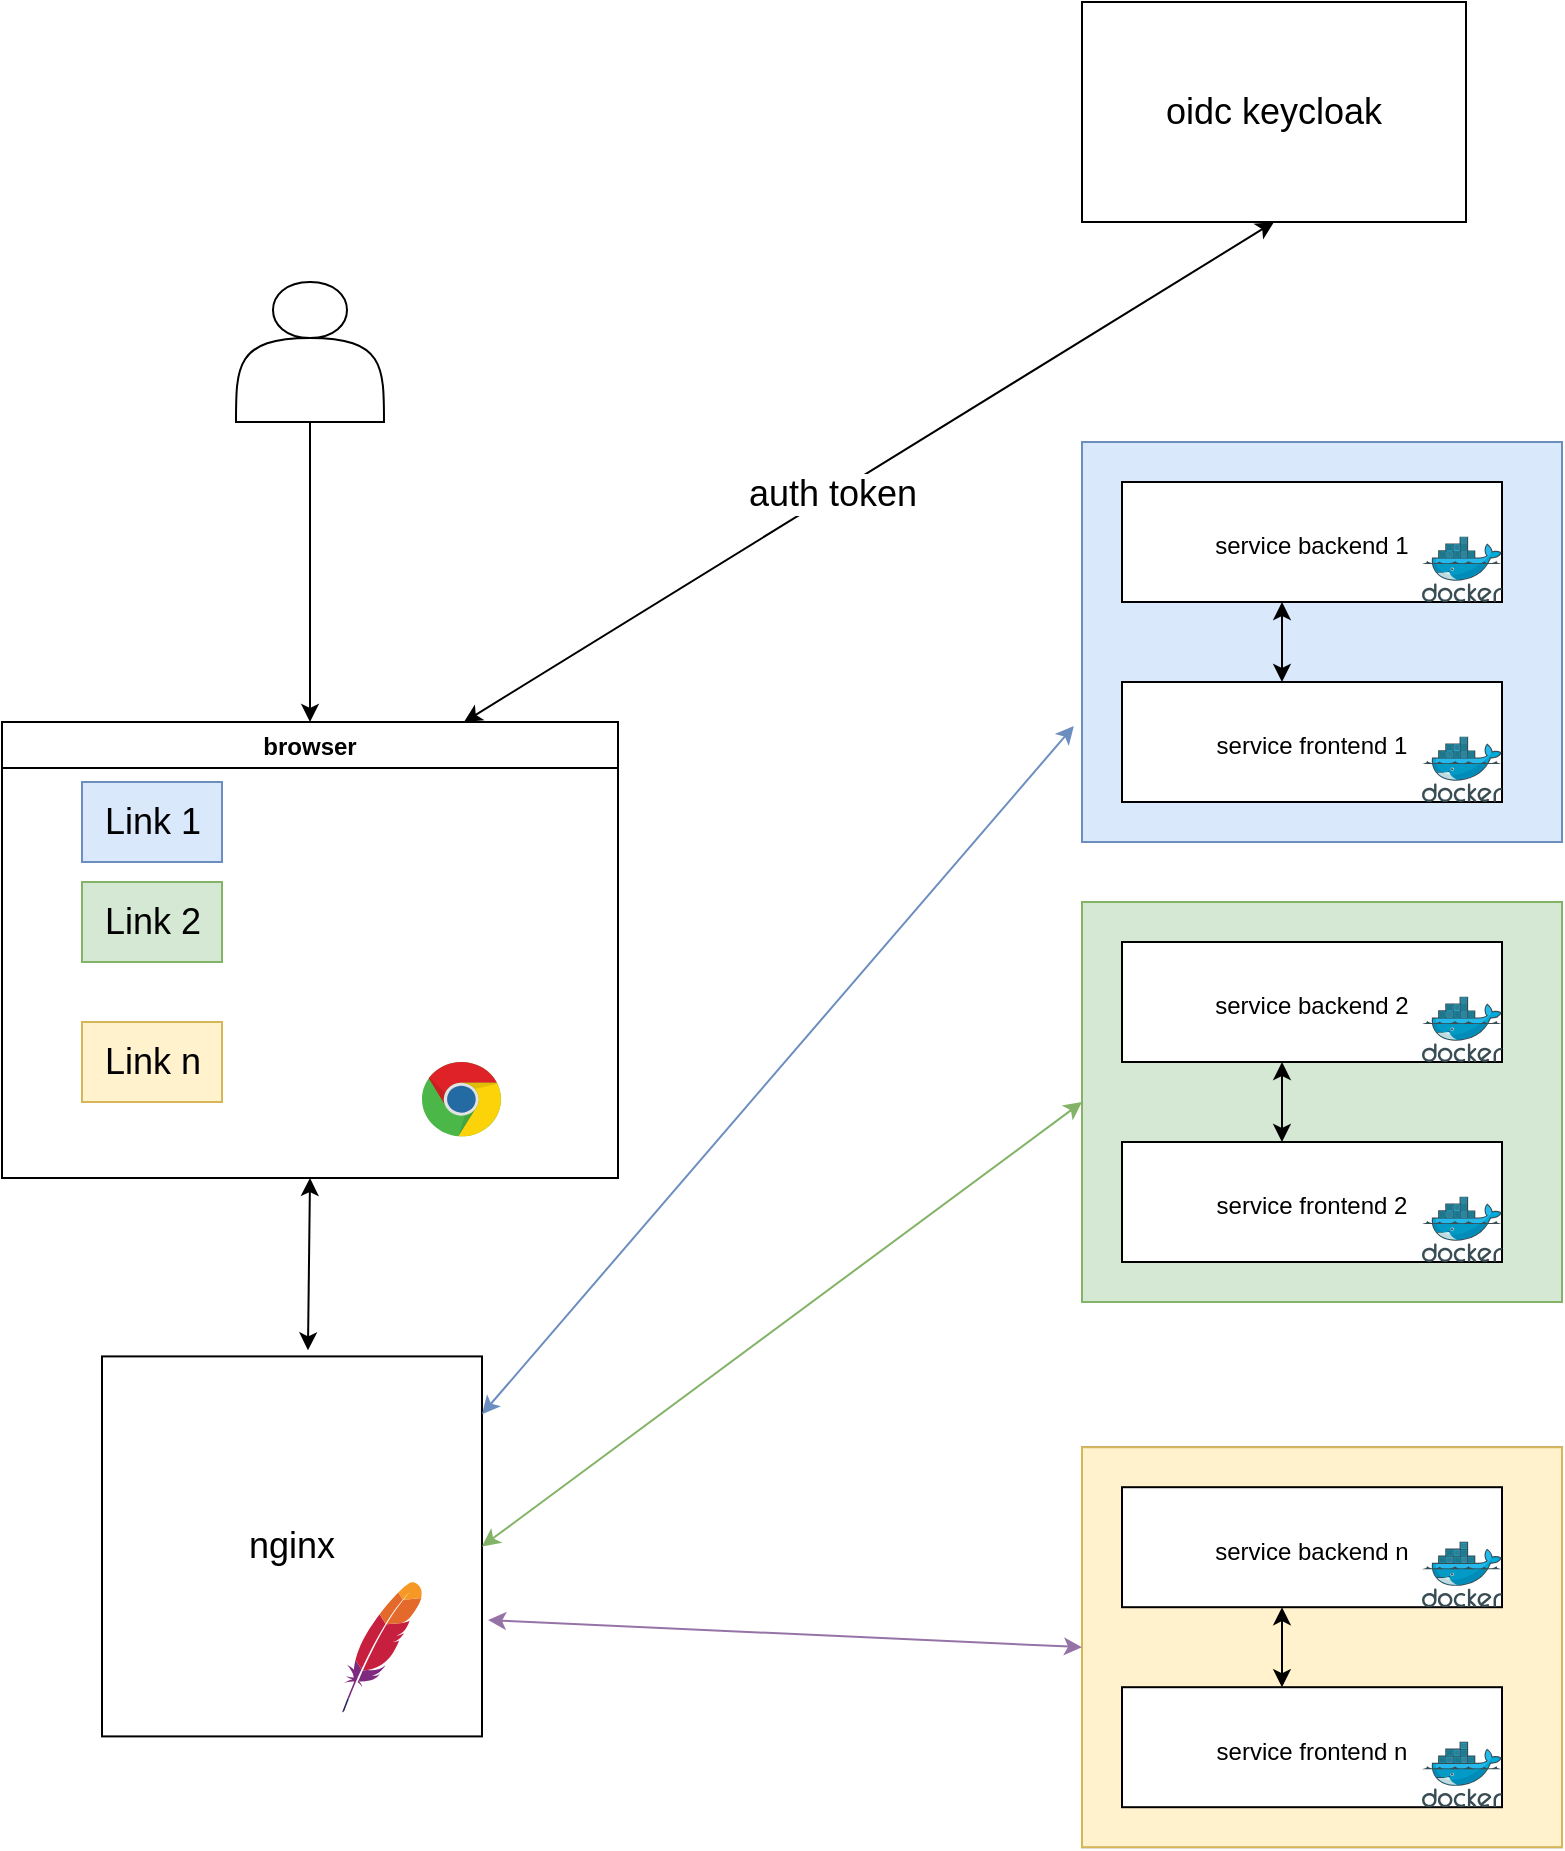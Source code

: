 <mxfile version="20.4.1" type="github">
  <diagram id="C5RBs43oDa-KdzZeNtuy" name="Page-1">
    <mxGraphModel dx="1673" dy="2036" grid="1" gridSize="10" guides="1" tooltips="1" connect="1" arrows="1" fold="1" page="1" pageScale="1" pageWidth="827" pageHeight="1169" math="0" shadow="0">
      <root>
        <mxCell id="WIyWlLk6GJQsqaUBKTNV-0" />
        <mxCell id="WIyWlLk6GJQsqaUBKTNV-1" parent="WIyWlLk6GJQsqaUBKTNV-0" />
        <mxCell id="pcxurhYp8n2T72dtPAna-2" value="browser" style="swimlane;" vertex="1" parent="WIyWlLk6GJQsqaUBKTNV-1">
          <mxGeometry x="20" y="110" width="308" height="228" as="geometry">
            <mxRectangle x="100" y="110" width="350" height="230" as="alternateBounds" />
          </mxGeometry>
        </mxCell>
        <mxCell id="pcxurhYp8n2T72dtPAna-10" value="&lt;font style=&quot;font-size: 18px;&quot;&gt;Link 2&lt;/font&gt;" style="text;html=1;align=center;verticalAlign=middle;resizable=0;points=[];autosize=1;strokeColor=#82b366;fillColor=#d5e8d4;" vertex="1" parent="pcxurhYp8n2T72dtPAna-2">
          <mxGeometry x="40" y="80" width="70" height="40" as="geometry" />
        </mxCell>
        <mxCell id="pcxurhYp8n2T72dtPAna-11" value="&lt;font style=&quot;font-size: 18px;&quot;&gt;Link n&lt;/font&gt;" style="text;html=1;align=center;verticalAlign=middle;resizable=0;points=[];autosize=1;strokeColor=#d6b656;fillColor=#fff2cc;" vertex="1" parent="pcxurhYp8n2T72dtPAna-2">
          <mxGeometry x="40" y="150" width="70" height="40" as="geometry" />
        </mxCell>
        <mxCell id="pcxurhYp8n2T72dtPAna-9" value="&lt;font style=&quot;font-size: 18px;&quot;&gt;Link 1&lt;/font&gt;" style="text;html=1;align=center;verticalAlign=middle;resizable=0;points=[];autosize=1;strokeColor=#6c8ebf;fillColor=#dae8fc;" vertex="1" parent="pcxurhYp8n2T72dtPAna-2">
          <mxGeometry x="40" y="30" width="70" height="40" as="geometry" />
        </mxCell>
        <mxCell id="pcxurhYp8n2T72dtPAna-18" value="" style="dashed=0;outlineConnect=0;html=1;align=center;labelPosition=center;verticalLabelPosition=bottom;verticalAlign=top;shape=mxgraph.weblogos.chrome;fontSize=18;" vertex="1" parent="pcxurhYp8n2T72dtPAna-2">
          <mxGeometry x="210" y="170" width="40" height="38" as="geometry" />
        </mxCell>
        <mxCell id="pcxurhYp8n2T72dtPAna-19" value="" style="shape=image;html=1;verticalAlign=top;verticalLabelPosition=bottom;labelBackgroundColor=#ffffff;imageAspect=0;aspect=fixed;image=https://cdn4.iconfinder.com/data/icons/essential-app-1/16/dot-more-menu-hide-128.png;fontSize=18;" vertex="1" parent="pcxurhYp8n2T72dtPAna-2">
          <mxGeometry x="55" y="120" width="40" height="40" as="geometry" />
        </mxCell>
        <mxCell id="pcxurhYp8n2T72dtPAna-20" value="" style="shape=image;html=1;verticalAlign=top;verticalLabelPosition=bottom;labelBackgroundColor=#ffffff;imageAspect=0;aspect=fixed;image=https://cdn2.iconfinder.com/data/icons/social-media-and-payment/64/-43-128.png;fontSize=18;" vertex="1" parent="pcxurhYp8n2T72dtPAna-2">
          <mxGeometry x="260" y="170" width="38" height="38" as="geometry" />
        </mxCell>
        <mxCell id="pcxurhYp8n2T72dtPAna-3" value="" style="shape=actor;whiteSpace=wrap;html=1;" vertex="1" parent="WIyWlLk6GJQsqaUBKTNV-1">
          <mxGeometry x="137" y="-110" width="74" height="70" as="geometry" />
        </mxCell>
        <mxCell id="pcxurhYp8n2T72dtPAna-8" value="" style="edgeStyle=segmentEdgeStyle;endArrow=classic;html=1;rounded=0;exitX=0.5;exitY=1;exitDx=0;exitDy=0;entryX=0.5;entryY=0;entryDx=0;entryDy=0;" edge="1" parent="WIyWlLk6GJQsqaUBKTNV-1" source="pcxurhYp8n2T72dtPAna-3" target="pcxurhYp8n2T72dtPAna-2">
          <mxGeometry width="50" height="50" relative="1" as="geometry">
            <mxPoint x="140" y="190" as="sourcePoint" />
            <mxPoint x="84" y="70" as="targetPoint" />
          </mxGeometry>
        </mxCell>
        <mxCell id="pcxurhYp8n2T72dtPAna-15" value="nginx" style="whiteSpace=wrap;html=1;aspect=fixed;fontSize=18;" vertex="1" parent="WIyWlLk6GJQsqaUBKTNV-1">
          <mxGeometry x="70" y="427.2" width="190" height="190" as="geometry" />
        </mxCell>
        <mxCell id="pcxurhYp8n2T72dtPAna-16" value="" style="dashed=0;outlineConnect=0;html=1;align=center;labelPosition=center;verticalLabelPosition=bottom;verticalAlign=top;shape=mxgraph.weblogos.apache;fontSize=18;" vertex="1" parent="WIyWlLk6GJQsqaUBKTNV-1">
          <mxGeometry x="190" y="540" width="40" height="65.2" as="geometry" />
        </mxCell>
        <mxCell id="pcxurhYp8n2T72dtPAna-22" value="" style="endArrow=classic;startArrow=classic;html=1;rounded=0;fontSize=18;exitX=0.542;exitY=-0.016;exitDx=0;exitDy=0;exitPerimeter=0;entryX=0.5;entryY=1;entryDx=0;entryDy=0;" edge="1" parent="WIyWlLk6GJQsqaUBKTNV-1" source="pcxurhYp8n2T72dtPAna-15" target="pcxurhYp8n2T72dtPAna-2">
          <mxGeometry width="50" height="50" relative="1" as="geometry">
            <mxPoint x="390" y="430" as="sourcePoint" />
            <mxPoint x="170" y="350" as="targetPoint" />
          </mxGeometry>
        </mxCell>
        <mxCell id="pcxurhYp8n2T72dtPAna-72" value="" style="shape=image;html=1;verticalAlign=top;verticalLabelPosition=bottom;labelBackgroundColor=#ffffff;imageAspect=0;aspect=fixed;image=https://cdn4.iconfinder.com/data/icons/essential-app-1/16/dot-more-menu-hide-128.png;fontSize=18;" vertex="1" parent="WIyWlLk6GJQsqaUBKTNV-1">
          <mxGeometry x="660" y="410" width="40" height="40" as="geometry" />
        </mxCell>
        <mxCell id="pcxurhYp8n2T72dtPAna-74" value="" style="group;fillColor=#d5e8d4;strokeColor=#82b366;" vertex="1" connectable="0" parent="WIyWlLk6GJQsqaUBKTNV-1">
          <mxGeometry x="560" y="200" width="240" height="200" as="geometry" />
        </mxCell>
        <mxCell id="pcxurhYp8n2T72dtPAna-75" value="" style="rounded=0;whiteSpace=wrap;html=1;fontSize=12;fillColor=#d5e8d4;strokeColor=#82b366;" vertex="1" parent="pcxurhYp8n2T72dtPAna-74">
          <mxGeometry width="240" height="200" as="geometry" />
        </mxCell>
        <mxCell id="pcxurhYp8n2T72dtPAna-76" value="" style="group" vertex="1" connectable="0" parent="pcxurhYp8n2T72dtPAna-74">
          <mxGeometry x="20" y="20" width="190" height="60" as="geometry" />
        </mxCell>
        <mxCell id="pcxurhYp8n2T72dtPAna-77" value="&lt;font style=&quot;font-size: 12px;&quot;&gt;service backend 2&lt;/font&gt;" style="rounded=0;whiteSpace=wrap;html=1;fontSize=18;" vertex="1" parent="pcxurhYp8n2T72dtPAna-76">
          <mxGeometry width="190" height="60" as="geometry" />
        </mxCell>
        <mxCell id="pcxurhYp8n2T72dtPAna-78" value="" style="sketch=0;aspect=fixed;html=1;points=[];align=center;image;fontSize=12;image=img/lib/mscae/Docker.svg;" vertex="1" parent="pcxurhYp8n2T72dtPAna-76">
          <mxGeometry x="150" y="27.2" width="40" height="32.8" as="geometry" />
        </mxCell>
        <mxCell id="pcxurhYp8n2T72dtPAna-79" value="" style="endArrow=classic;startArrow=classic;html=1;rounded=0;fontSize=12;exitX=0.421;exitY=0;exitDx=0;exitDy=0;exitPerimeter=0;" edge="1" parent="pcxurhYp8n2T72dtPAna-76" source="pcxurhYp8n2T72dtPAna-81">
          <mxGeometry width="50" height="50" relative="1" as="geometry">
            <mxPoint x="30" y="110" as="sourcePoint" />
            <mxPoint x="80" y="60" as="targetPoint" />
          </mxGeometry>
        </mxCell>
        <mxCell id="pcxurhYp8n2T72dtPAna-80" value="" style="group" vertex="1" connectable="0" parent="pcxurhYp8n2T72dtPAna-74">
          <mxGeometry x="20" y="120" width="190" height="60" as="geometry" />
        </mxCell>
        <mxCell id="pcxurhYp8n2T72dtPAna-81" value="&lt;font style=&quot;font-size: 12px;&quot;&gt;service frontend 2&lt;/font&gt;" style="rounded=0;whiteSpace=wrap;html=1;fontSize=18;" vertex="1" parent="pcxurhYp8n2T72dtPAna-80">
          <mxGeometry width="190" height="60" as="geometry" />
        </mxCell>
        <mxCell id="pcxurhYp8n2T72dtPAna-82" value="" style="sketch=0;aspect=fixed;html=1;points=[];align=center;image;fontSize=12;image=img/lib/mscae/Docker.svg;" vertex="1" parent="pcxurhYp8n2T72dtPAna-80">
          <mxGeometry x="150" y="27.2" width="40" height="32.8" as="geometry" />
        </mxCell>
        <mxCell id="pcxurhYp8n2T72dtPAna-83" value="" style="group;fillColor=#e1d5e7;strokeColor=#9673a6;" vertex="1" connectable="0" parent="WIyWlLk6GJQsqaUBKTNV-1">
          <mxGeometry x="560" y="472.6" width="240" height="200" as="geometry" />
        </mxCell>
        <mxCell id="pcxurhYp8n2T72dtPAna-84" value="" style="rounded=0;whiteSpace=wrap;html=1;fontSize=12;fillColor=#fff2cc;strokeColor=#d6b656;" vertex="1" parent="pcxurhYp8n2T72dtPAna-83">
          <mxGeometry width="240" height="200" as="geometry" />
        </mxCell>
        <mxCell id="pcxurhYp8n2T72dtPAna-85" value="" style="group" vertex="1" connectable="0" parent="pcxurhYp8n2T72dtPAna-83">
          <mxGeometry x="20" y="20" width="190" height="60" as="geometry" />
        </mxCell>
        <mxCell id="pcxurhYp8n2T72dtPAna-86" value="&lt;font style=&quot;font-size: 12px;&quot;&gt;service backend n&lt;/font&gt;" style="rounded=0;whiteSpace=wrap;html=1;fontSize=18;" vertex="1" parent="pcxurhYp8n2T72dtPAna-85">
          <mxGeometry width="190" height="60" as="geometry" />
        </mxCell>
        <mxCell id="pcxurhYp8n2T72dtPAna-87" value="" style="sketch=0;aspect=fixed;html=1;points=[];align=center;image;fontSize=12;image=img/lib/mscae/Docker.svg;" vertex="1" parent="pcxurhYp8n2T72dtPAna-85">
          <mxGeometry x="150" y="27.2" width="40" height="32.8" as="geometry" />
        </mxCell>
        <mxCell id="pcxurhYp8n2T72dtPAna-88" value="" style="endArrow=classic;startArrow=classic;html=1;rounded=0;fontSize=12;exitX=0.421;exitY=0;exitDx=0;exitDy=0;exitPerimeter=0;" edge="1" parent="pcxurhYp8n2T72dtPAna-85" source="pcxurhYp8n2T72dtPAna-90">
          <mxGeometry width="50" height="50" relative="1" as="geometry">
            <mxPoint x="30" y="110" as="sourcePoint" />
            <mxPoint x="80" y="60" as="targetPoint" />
          </mxGeometry>
        </mxCell>
        <mxCell id="pcxurhYp8n2T72dtPAna-89" value="" style="group" vertex="1" connectable="0" parent="pcxurhYp8n2T72dtPAna-83">
          <mxGeometry x="20" y="120" width="190" height="60" as="geometry" />
        </mxCell>
        <mxCell id="pcxurhYp8n2T72dtPAna-90" value="&lt;font style=&quot;font-size: 12px;&quot;&gt;service frontend n&lt;/font&gt;" style="rounded=0;whiteSpace=wrap;html=1;fontSize=18;" vertex="1" parent="pcxurhYp8n2T72dtPAna-89">
          <mxGeometry width="190" height="60" as="geometry" />
        </mxCell>
        <mxCell id="pcxurhYp8n2T72dtPAna-91" value="" style="sketch=0;aspect=fixed;html=1;points=[];align=center;image;fontSize=12;image=img/lib/mscae/Docker.svg;" vertex="1" parent="pcxurhYp8n2T72dtPAna-89">
          <mxGeometry x="150" y="27.2" width="40" height="32.8" as="geometry" />
        </mxCell>
        <mxCell id="pcxurhYp8n2T72dtPAna-92" value="" style="group;fillColor=#dae8fc;strokeColor=#6c8ebf;" vertex="1" connectable="0" parent="WIyWlLk6GJQsqaUBKTNV-1">
          <mxGeometry x="560" y="-30" width="240" height="200" as="geometry" />
        </mxCell>
        <mxCell id="pcxurhYp8n2T72dtPAna-93" value="" style="rounded=0;whiteSpace=wrap;html=1;fontSize=12;fillColor=#dae8fc;strokeColor=#6c8ebf;" vertex="1" parent="pcxurhYp8n2T72dtPAna-92">
          <mxGeometry width="240" height="200" as="geometry" />
        </mxCell>
        <mxCell id="pcxurhYp8n2T72dtPAna-94" value="" style="group" vertex="1" connectable="0" parent="pcxurhYp8n2T72dtPAna-92">
          <mxGeometry x="20" y="20" width="190" height="60" as="geometry" />
        </mxCell>
        <mxCell id="pcxurhYp8n2T72dtPAna-95" value="&lt;font style=&quot;font-size: 12px;&quot;&gt;service backend 1&lt;/font&gt;" style="rounded=0;whiteSpace=wrap;html=1;fontSize=18;" vertex="1" parent="pcxurhYp8n2T72dtPAna-94">
          <mxGeometry width="190" height="60" as="geometry" />
        </mxCell>
        <mxCell id="pcxurhYp8n2T72dtPAna-96" value="" style="sketch=0;aspect=fixed;html=1;points=[];align=center;image;fontSize=12;image=img/lib/mscae/Docker.svg;" vertex="1" parent="pcxurhYp8n2T72dtPAna-94">
          <mxGeometry x="150" y="27.2" width="40" height="32.8" as="geometry" />
        </mxCell>
        <mxCell id="pcxurhYp8n2T72dtPAna-97" value="" style="endArrow=classic;startArrow=classic;html=1;rounded=0;fontSize=12;exitX=0.421;exitY=0;exitDx=0;exitDy=0;exitPerimeter=0;" edge="1" parent="pcxurhYp8n2T72dtPAna-94" source="pcxurhYp8n2T72dtPAna-99">
          <mxGeometry width="50" height="50" relative="1" as="geometry">
            <mxPoint x="30" y="110" as="sourcePoint" />
            <mxPoint x="80" y="60" as="targetPoint" />
          </mxGeometry>
        </mxCell>
        <mxCell id="pcxurhYp8n2T72dtPAna-98" value="" style="group" vertex="1" connectable="0" parent="pcxurhYp8n2T72dtPAna-92">
          <mxGeometry x="20" y="120" width="190" height="60" as="geometry" />
        </mxCell>
        <mxCell id="pcxurhYp8n2T72dtPAna-99" value="&lt;font style=&quot;font-size: 12px;&quot;&gt;service frontend 1&lt;/font&gt;" style="rounded=0;whiteSpace=wrap;html=1;fontSize=18;" vertex="1" parent="pcxurhYp8n2T72dtPAna-98">
          <mxGeometry width="190" height="60" as="geometry" />
        </mxCell>
        <mxCell id="pcxurhYp8n2T72dtPAna-100" value="" style="sketch=0;aspect=fixed;html=1;points=[];align=center;image;fontSize=12;image=img/lib/mscae/Docker.svg;" vertex="1" parent="pcxurhYp8n2T72dtPAna-98">
          <mxGeometry x="150" y="27.2" width="40" height="32.8" as="geometry" />
        </mxCell>
        <mxCell id="pcxurhYp8n2T72dtPAna-101" value="" style="endArrow=classic;startArrow=classic;html=1;rounded=0;fontSize=12;fontColor=#000000;entryX=-0.017;entryY=0.71;entryDx=0;entryDy=0;entryPerimeter=0;exitX=1;exitY=0.152;exitDx=0;exitDy=0;exitPerimeter=0;fillColor=#dae8fc;strokeColor=#6c8ebf;" edge="1" parent="WIyWlLk6GJQsqaUBKTNV-1" source="pcxurhYp8n2T72dtPAna-15" target="pcxurhYp8n2T72dtPAna-93">
          <mxGeometry width="50" height="50" relative="1" as="geometry">
            <mxPoint x="390" y="480" as="sourcePoint" />
            <mxPoint x="440" y="430" as="targetPoint" />
          </mxGeometry>
        </mxCell>
        <mxCell id="pcxurhYp8n2T72dtPAna-102" value="" style="endArrow=classic;startArrow=classic;html=1;rounded=0;fontSize=12;fontColor=#000000;entryX=0;entryY=0.5;entryDx=0;entryDy=0;exitX=1;exitY=0.5;exitDx=0;exitDy=0;fillColor=#d5e8d4;strokeColor=#82b366;" edge="1" parent="WIyWlLk6GJQsqaUBKTNV-1" source="pcxurhYp8n2T72dtPAna-15" target="pcxurhYp8n2T72dtPAna-75">
          <mxGeometry width="50" height="50" relative="1" as="geometry">
            <mxPoint x="390" y="480" as="sourcePoint" />
            <mxPoint x="440" y="430" as="targetPoint" />
          </mxGeometry>
        </mxCell>
        <mxCell id="pcxurhYp8n2T72dtPAna-103" value="" style="endArrow=classic;startArrow=classic;html=1;rounded=0;fontSize=12;fontColor=#000000;entryX=0;entryY=0.5;entryDx=0;entryDy=0;exitX=1.016;exitY=0.694;exitDx=0;exitDy=0;exitPerimeter=0;fillColor=#e1d5e7;strokeColor=#9673a6;" edge="1" parent="WIyWlLk6GJQsqaUBKTNV-1" source="pcxurhYp8n2T72dtPAna-15" target="pcxurhYp8n2T72dtPAna-84">
          <mxGeometry width="50" height="50" relative="1" as="geometry">
            <mxPoint x="390" y="480" as="sourcePoint" />
            <mxPoint x="440" y="430" as="targetPoint" />
          </mxGeometry>
        </mxCell>
        <mxCell id="pcxurhYp8n2T72dtPAna-108" value="" style="group;fillColor=#f8cecc;strokeColor=#b85450;gradientColor=#ea6b66;" vertex="1" connectable="0" parent="WIyWlLk6GJQsqaUBKTNV-1">
          <mxGeometry x="560" y="-250" width="192" height="110" as="geometry" />
        </mxCell>
        <mxCell id="pcxurhYp8n2T72dtPAna-106" value="&lt;font style=&quot;font-size: 18px;&quot;&gt;oidc&amp;nbsp;keycloak&lt;/font&gt;" style="rounded=0;whiteSpace=wrap;html=1;fontSize=12;" vertex="1" parent="pcxurhYp8n2T72dtPAna-108">
          <mxGeometry width="192" height="110" as="geometry" />
        </mxCell>
        <mxCell id="pcxurhYp8n2T72dtPAna-107" value="" style="shape=image;html=1;verticalAlign=top;verticalLabelPosition=bottom;labelBackgroundColor=#ffffff;imageAspect=0;aspect=fixed;image=https://cdn2.iconfinder.com/data/icons/bitsies/128/Locked-128.png;fontSize=12;fontColor=#000000;fillColor=#D80073;imageBackground=default;" vertex="1" parent="pcxurhYp8n2T72dtPAna-108">
          <mxGeometry x="150" y="70" width="30" height="30" as="geometry" />
        </mxCell>
        <mxCell id="pcxurhYp8n2T72dtPAna-111" value="" style="endArrow=classic;startArrow=classic;html=1;rounded=0;fontSize=18;fontColor=#000000;entryX=0.5;entryY=1;entryDx=0;entryDy=0;exitX=0.75;exitY=0;exitDx=0;exitDy=0;" edge="1" parent="WIyWlLk6GJQsqaUBKTNV-1" source="pcxurhYp8n2T72dtPAna-2" target="pcxurhYp8n2T72dtPAna-106">
          <mxGeometry width="50" height="50" relative="1" as="geometry">
            <mxPoint x="340" y="240" as="sourcePoint" />
            <mxPoint x="390" y="190" as="targetPoint" />
          </mxGeometry>
        </mxCell>
        <mxCell id="pcxurhYp8n2T72dtPAna-113" value="auth token" style="edgeLabel;html=1;align=center;verticalAlign=middle;resizable=0;points=[];fontSize=18;fontColor=#000000;" vertex="1" connectable="0" parent="pcxurhYp8n2T72dtPAna-111">
          <mxGeometry x="-0.093" y="1" relative="1" as="geometry">
            <mxPoint as="offset" />
          </mxGeometry>
        </mxCell>
      </root>
    </mxGraphModel>
  </diagram>
</mxfile>
